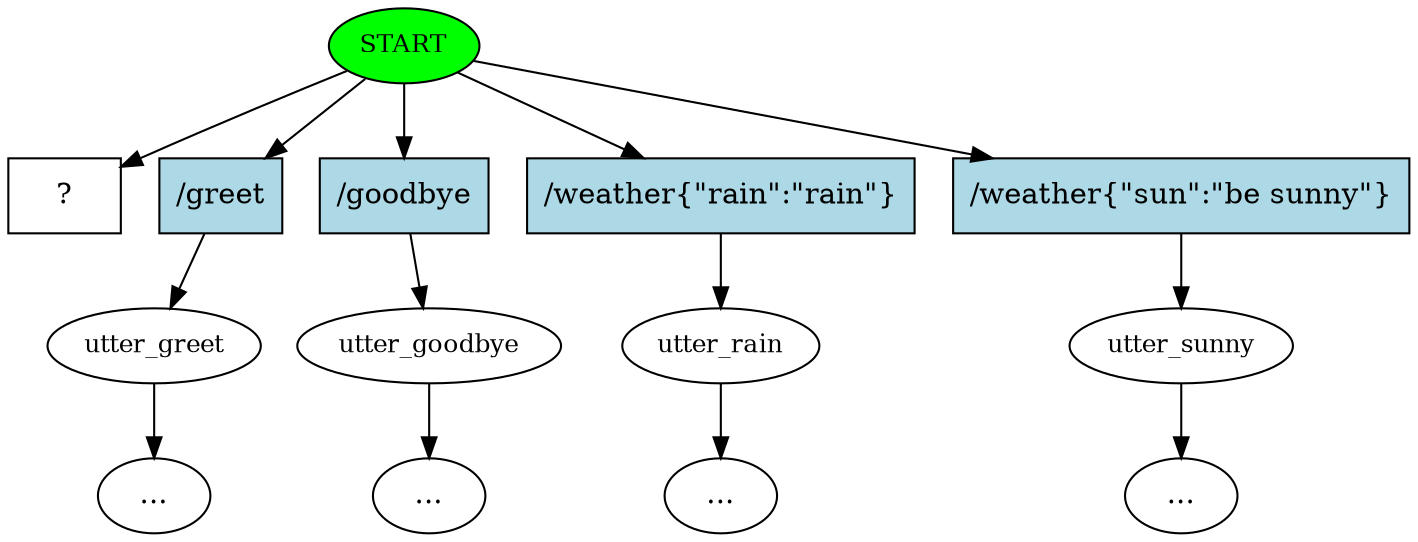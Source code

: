 digraph  {
0 [class="start active", fillcolor=green, fontsize=12, label=START, style=filled];
1 [class="", fontsize=12, label=utter_greet];
"-3" [class=ellipsis, label="..."];
2 [class="", fontsize=12, label=utter_goodbye];
"-4" [class=ellipsis, label="..."];
3 [class="", fontsize=12, label=utter_rain];
"-5" [class=ellipsis, label="..."];
4 [class="", fontsize=12, label=utter_sunny];
"-6" [class=ellipsis, label="..."];
5 [class="intent dashed active", label="  ?  ", shape=rect];
6 [class=intent, fillcolor=lightblue, label="/greet", shape=rect, style=filled];
7 [class=intent, fillcolor=lightblue, label="/goodbye", shape=rect, style=filled];
8 [class=intent, fillcolor=lightblue, label="/weather{\"rain\":\"rain\"}", shape=rect, style=filled];
9 [class=intent, fillcolor=lightblue, label="/weather{\"sun\":\"be sunny\"}", shape=rect, style=filled];
0 -> 5  [class=active, key=NONE, label=""];
0 -> 6  [class="", key=0];
0 -> 7  [class="", key=0];
0 -> 8  [class="", key=0];
0 -> 9  [class="", key=0];
1 -> "-3"  [class="", key=NONE, label=""];
2 -> "-4"  [class="", key=NONE, label=""];
3 -> "-5"  [class="", key=NONE, label=""];
4 -> "-6"  [class="", key=NONE, label=""];
6 -> 1  [class="", key=0];
7 -> 2  [class="", key=0];
8 -> 3  [class="", key=0];
9 -> 4  [class="", key=0];
}

